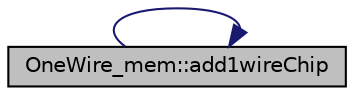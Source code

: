 digraph "OneWire_mem::add1wireChip"
{
 // INTERACTIVE_SVG=YES
 // LATEX_PDF_SIZE
  edge [fontname="Helvetica",fontsize="10",labelfontname="Helvetica",labelfontsize="10"];
  node [fontname="Helvetica",fontsize="10",shape=record];
  rankdir="LR";
  Node1 [label="OneWire_mem::add1wireChip",height=0.2,width=0.4,color="black", fillcolor="grey75", style="filled", fontcolor="black",tooltip="Add 1wire chip in working var to eeprom. addrs etc. are global vars. Make sure to save no_storedChips..."];
  Node1 -> Node1 [color="midnightblue",fontsize="10",style="solid"];
}
